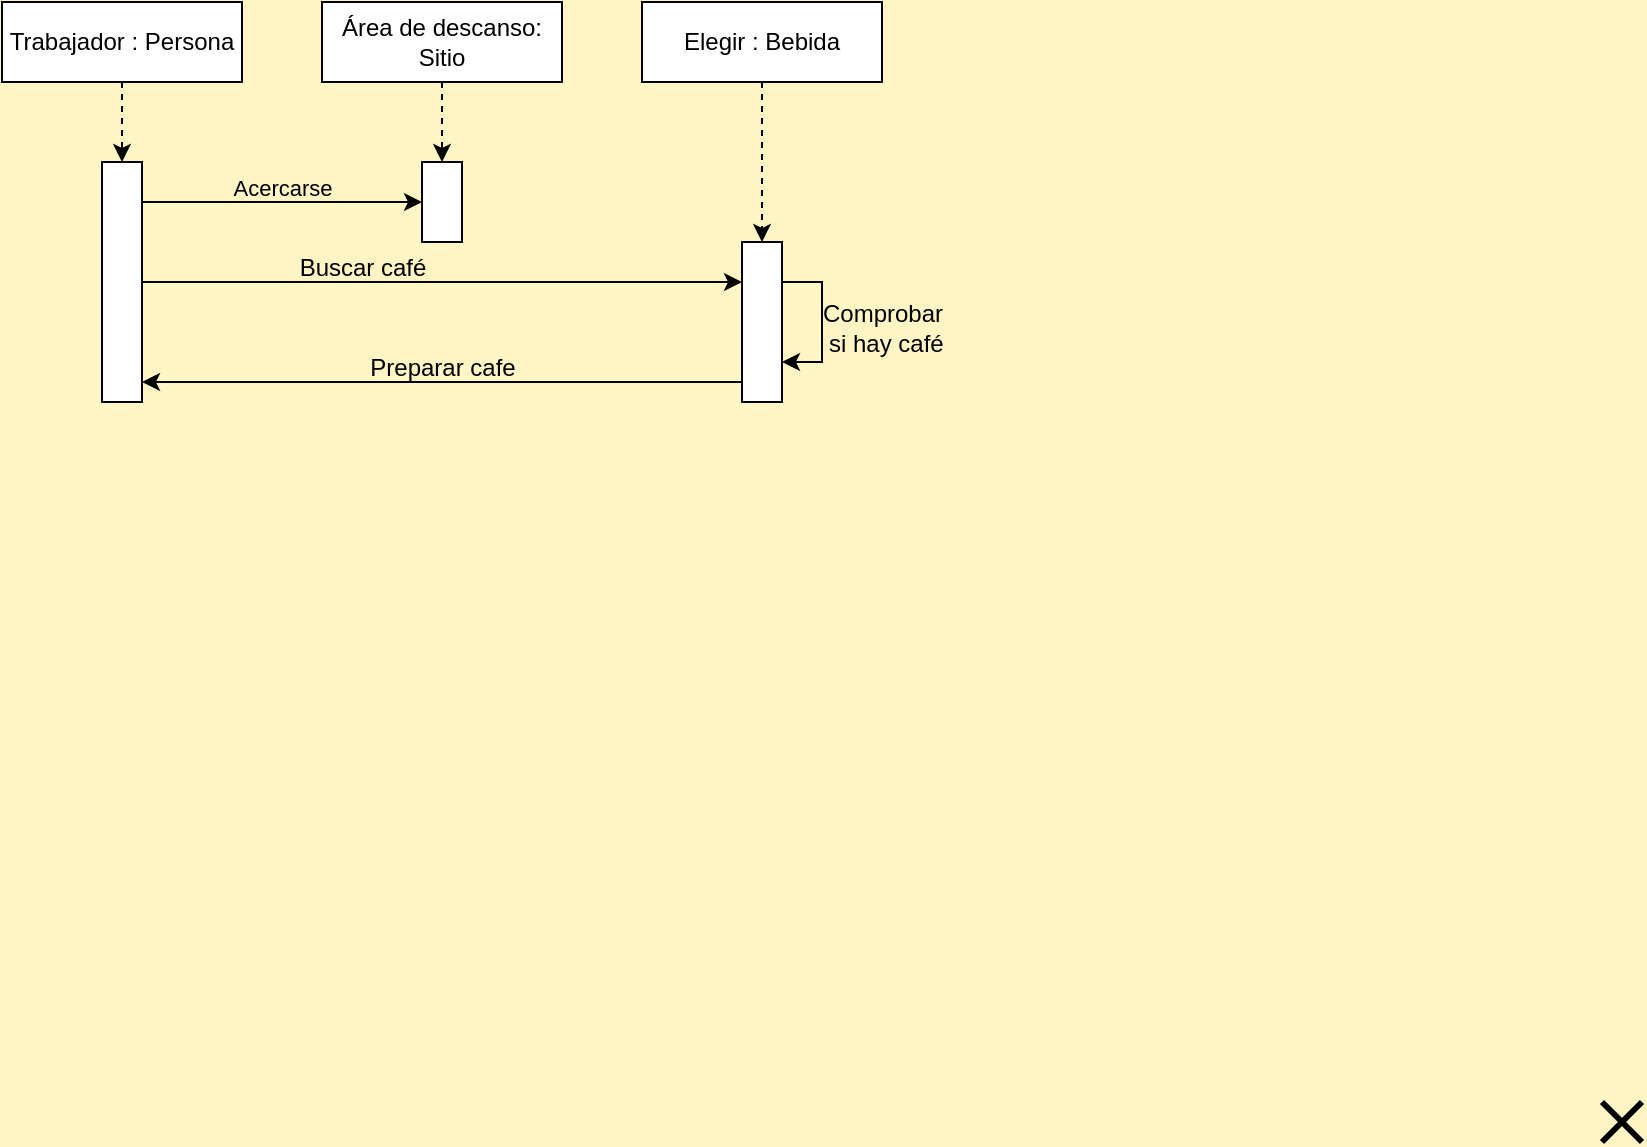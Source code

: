 <mxfile version="24.4.6" type="device">
  <diagram name="Página-1" id="CBR-pMvpNvf4DPiNlyrw">
    <mxGraphModel dx="926" dy="823" grid="1" gridSize="10" guides="1" tooltips="1" connect="1" arrows="0" fold="1" page="1" pageScale="1" pageWidth="1169" pageHeight="827" background="#FFF4C3" math="0" shadow="0">
      <root>
        <mxCell id="0" />
        <mxCell id="1" parent="0" />
        <mxCell id="OzoSG0Pu-Z7uOkjksjxz-8" style="edgeStyle=orthogonalEdgeStyle;rounded=0;orthogonalLoop=1;jettySize=auto;html=1;exitX=0.5;exitY=1;exitDx=0;exitDy=0;dashed=1;" parent="1" source="OzoSG0Pu-Z7uOkjksjxz-1" target="OzoSG0Pu-Z7uOkjksjxz-3" edge="1">
          <mxGeometry relative="1" as="geometry" />
        </mxCell>
        <mxCell id="OzoSG0Pu-Z7uOkjksjxz-1" value="Trabajador : Persona" style="rounded=0;whiteSpace=wrap;html=1;" parent="1" vertex="1">
          <mxGeometry x="120" y="120" width="120" height="40" as="geometry" />
        </mxCell>
        <mxCell id="VrZni7_vfwEJs28V1gky-19" style="edgeStyle=orthogonalEdgeStyle;rounded=0;orthogonalLoop=1;jettySize=auto;html=1;exitX=1;exitY=0.167;exitDx=0;exitDy=0;entryX=0;entryY=0.5;entryDx=0;entryDy=0;exitPerimeter=0;" edge="1" parent="1" source="OzoSG0Pu-Z7uOkjksjxz-3" target="ZeQWAFRNg3F0iEA5SLW--19">
          <mxGeometry relative="1" as="geometry" />
        </mxCell>
        <mxCell id="VrZni7_vfwEJs28V1gky-23" style="edgeStyle=orthogonalEdgeStyle;rounded=0;orthogonalLoop=1;jettySize=auto;html=1;exitX=1;exitY=0.5;exitDx=0;exitDy=0;entryX=0;entryY=0.25;entryDx=0;entryDy=0;" edge="1" parent="1" source="OzoSG0Pu-Z7uOkjksjxz-3" target="VrZni7_vfwEJs28V1gky-22">
          <mxGeometry relative="1" as="geometry" />
        </mxCell>
        <mxCell id="OzoSG0Pu-Z7uOkjksjxz-3" value="" style="rounded=0;whiteSpace=wrap;html=1;" parent="1" vertex="1">
          <mxGeometry x="170" y="200" width="20" height="120" as="geometry" />
        </mxCell>
        <mxCell id="OzoSG0Pu-Z7uOkjksjxz-16" value="" style="shape=umlDestroy;whiteSpace=wrap;html=1;strokeWidth=3;targetShapes=umlLifeline;" parent="1" vertex="1">
          <mxGeometry x="920" y="670" width="20" height="20" as="geometry" />
        </mxCell>
        <mxCell id="ZeQWAFRNg3F0iEA5SLW--23" style="edgeStyle=orthogonalEdgeStyle;rounded=0;orthogonalLoop=1;jettySize=auto;html=1;exitX=0.5;exitY=1;exitDx=0;exitDy=0;dashed=1;" parent="1" source="ZeQWAFRNg3F0iEA5SLW--18" target="ZeQWAFRNg3F0iEA5SLW--19" edge="1">
          <mxGeometry relative="1" as="geometry" />
        </mxCell>
        <mxCell id="ZeQWAFRNg3F0iEA5SLW--18" value="Área de descanso: Sitio" style="rounded=0;whiteSpace=wrap;html=1;" parent="1" vertex="1">
          <mxGeometry x="280" y="120" width="120" height="40" as="geometry" />
        </mxCell>
        <mxCell id="ZeQWAFRNg3F0iEA5SLW--19" value="" style="rounded=0;whiteSpace=wrap;html=1;" parent="1" vertex="1">
          <mxGeometry x="330" y="200" width="20" height="40" as="geometry" />
        </mxCell>
        <mxCell id="VrZni7_vfwEJs28V1gky-20" value="&lt;font style=&quot;font-size: 11px;&quot;&gt;Acercarse&lt;/font&gt;" style="text;html=1;align=center;verticalAlign=middle;resizable=0;points=[];autosize=1;strokeColor=none;fillColor=none;" vertex="1" parent="1">
          <mxGeometry x="225" y="198" width="70" height="30" as="geometry" />
        </mxCell>
        <mxCell id="VrZni7_vfwEJs28V1gky-24" style="edgeStyle=orthogonalEdgeStyle;rounded=0;orthogonalLoop=1;jettySize=auto;html=1;exitX=0.5;exitY=1;exitDx=0;exitDy=0;entryX=0.5;entryY=0;entryDx=0;entryDy=0;dashed=1;" edge="1" parent="1" source="VrZni7_vfwEJs28V1gky-21" target="VrZni7_vfwEJs28V1gky-22">
          <mxGeometry relative="1" as="geometry" />
        </mxCell>
        <mxCell id="VrZni7_vfwEJs28V1gky-21" value="Elegir : Bebida" style="rounded=0;whiteSpace=wrap;html=1;" vertex="1" parent="1">
          <mxGeometry x="440" y="120" width="120" height="40" as="geometry" />
        </mxCell>
        <mxCell id="VrZni7_vfwEJs28V1gky-22" value="" style="rounded=0;whiteSpace=wrap;html=1;" vertex="1" parent="1">
          <mxGeometry x="490" y="240" width="20" height="80" as="geometry" />
        </mxCell>
        <mxCell id="VrZni7_vfwEJs28V1gky-25" value="Buscar café" style="text;html=1;align=center;verticalAlign=middle;resizable=0;points=[];autosize=1;strokeColor=none;fillColor=none;" vertex="1" parent="1">
          <mxGeometry x="255" y="238" width="90" height="30" as="geometry" />
        </mxCell>
        <mxCell id="VrZni7_vfwEJs28V1gky-26" style="edgeStyle=orthogonalEdgeStyle;rounded=0;orthogonalLoop=1;jettySize=auto;html=1;exitX=1;exitY=0.25;exitDx=0;exitDy=0;entryX=1;entryY=0.75;entryDx=0;entryDy=0;" edge="1" parent="1" source="VrZni7_vfwEJs28V1gky-22" target="VrZni7_vfwEJs28V1gky-22">
          <mxGeometry relative="1" as="geometry" />
        </mxCell>
        <mxCell id="VrZni7_vfwEJs28V1gky-27" style="edgeStyle=orthogonalEdgeStyle;rounded=0;orthogonalLoop=1;jettySize=auto;html=1;exitX=1;exitY=0.5;exitDx=0;exitDy=0;entryX=0;entryY=0.25;entryDx=0;entryDy=0;startArrow=classic;startFill=1;endArrow=none;endFill=0;" edge="1" parent="1">
          <mxGeometry relative="1" as="geometry">
            <mxPoint x="190" y="310" as="sourcePoint" />
            <mxPoint x="490" y="310" as="targetPoint" />
          </mxGeometry>
        </mxCell>
        <mxCell id="VrZni7_vfwEJs28V1gky-28" value="&lt;div&gt;Comprobar&lt;/div&gt;&lt;div&gt;&amp;nbsp;si hay café&lt;/div&gt;" style="text;html=1;align=center;verticalAlign=middle;resizable=0;points=[];autosize=1;strokeColor=none;fillColor=none;" vertex="1" parent="1">
          <mxGeometry x="520" y="263" width="80" height="40" as="geometry" />
        </mxCell>
        <mxCell id="VrZni7_vfwEJs28V1gky-29" value="Preparar cafe" style="text;html=1;align=center;verticalAlign=middle;resizable=0;points=[];autosize=1;strokeColor=none;fillColor=none;" vertex="1" parent="1">
          <mxGeometry x="290" y="288" width="100" height="30" as="geometry" />
        </mxCell>
      </root>
    </mxGraphModel>
  </diagram>
</mxfile>
